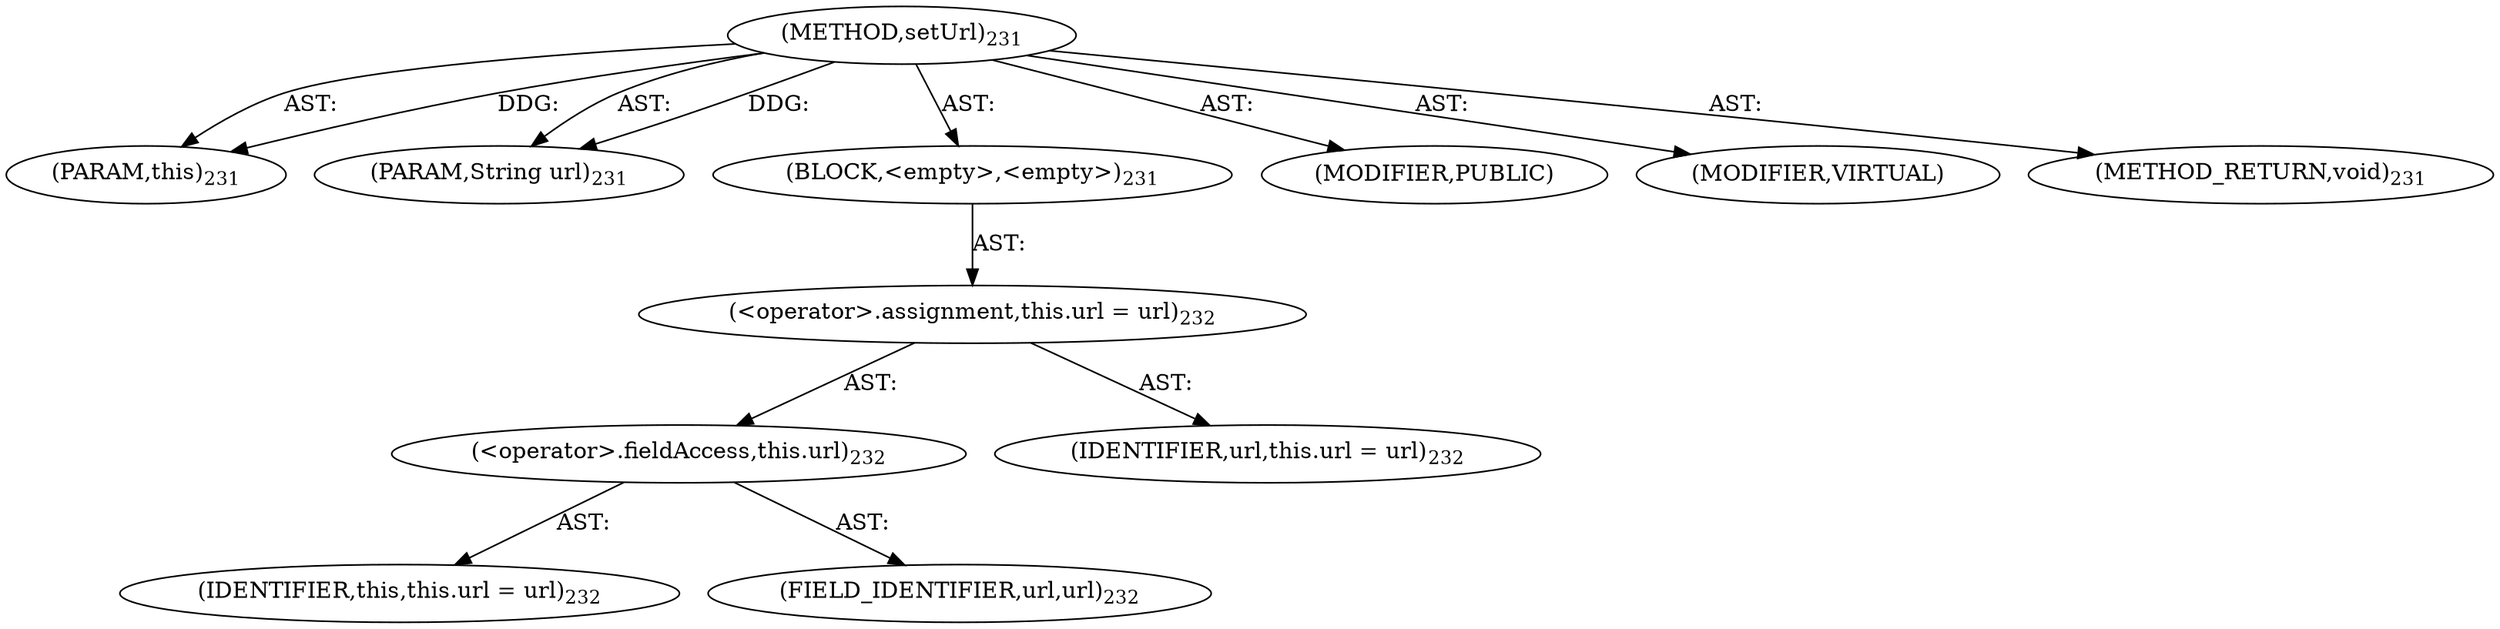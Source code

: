 digraph "setUrl" {  
"111669149701" [label = <(METHOD,setUrl)<SUB>231</SUB>> ]
"115964116996" [label = <(PARAM,this)<SUB>231</SUB>> ]
"115964117010" [label = <(PARAM,String url)<SUB>231</SUB>> ]
"25769803782" [label = <(BLOCK,&lt;empty&gt;,&lt;empty&gt;)<SUB>231</SUB>> ]
"30064771090" [label = <(&lt;operator&gt;.assignment,this.url = url)<SUB>232</SUB>> ]
"30064771091" [label = <(&lt;operator&gt;.fieldAccess,this.url)<SUB>232</SUB>> ]
"68719476743" [label = <(IDENTIFIER,this,this.url = url)<SUB>232</SUB>> ]
"55834574855" [label = <(FIELD_IDENTIFIER,url,url)<SUB>232</SUB>> ]
"68719476778" [label = <(IDENTIFIER,url,this.url = url)<SUB>232</SUB>> ]
"133143986198" [label = <(MODIFIER,PUBLIC)> ]
"133143986199" [label = <(MODIFIER,VIRTUAL)> ]
"128849018885" [label = <(METHOD_RETURN,void)<SUB>231</SUB>> ]
  "111669149701" -> "115964116996"  [ label = "AST: "] 
  "111669149701" -> "115964117010"  [ label = "AST: "] 
  "111669149701" -> "25769803782"  [ label = "AST: "] 
  "111669149701" -> "133143986198"  [ label = "AST: "] 
  "111669149701" -> "133143986199"  [ label = "AST: "] 
  "111669149701" -> "128849018885"  [ label = "AST: "] 
  "25769803782" -> "30064771090"  [ label = "AST: "] 
  "30064771090" -> "30064771091"  [ label = "AST: "] 
  "30064771090" -> "68719476778"  [ label = "AST: "] 
  "30064771091" -> "68719476743"  [ label = "AST: "] 
  "30064771091" -> "55834574855"  [ label = "AST: "] 
  "111669149701" -> "115964116996"  [ label = "DDG: "] 
  "111669149701" -> "115964117010"  [ label = "DDG: "] 
}
